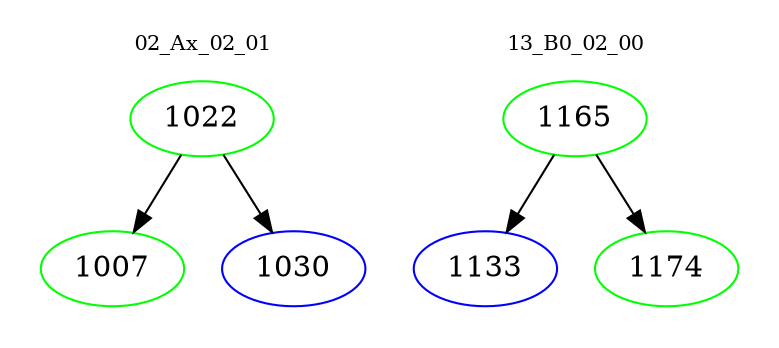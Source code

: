 digraph{
subgraph cluster_0 {
color = white
label = "02_Ax_02_01";
fontsize=10;
T0_1022 [label="1022", color="green"]
T0_1022 -> T0_1007 [color="black"]
T0_1007 [label="1007", color="green"]
T0_1022 -> T0_1030 [color="black"]
T0_1030 [label="1030", color="blue"]
}
subgraph cluster_1 {
color = white
label = "13_B0_02_00";
fontsize=10;
T1_1165 [label="1165", color="green"]
T1_1165 -> T1_1133 [color="black"]
T1_1133 [label="1133", color="blue"]
T1_1165 -> T1_1174 [color="black"]
T1_1174 [label="1174", color="green"]
}
}
